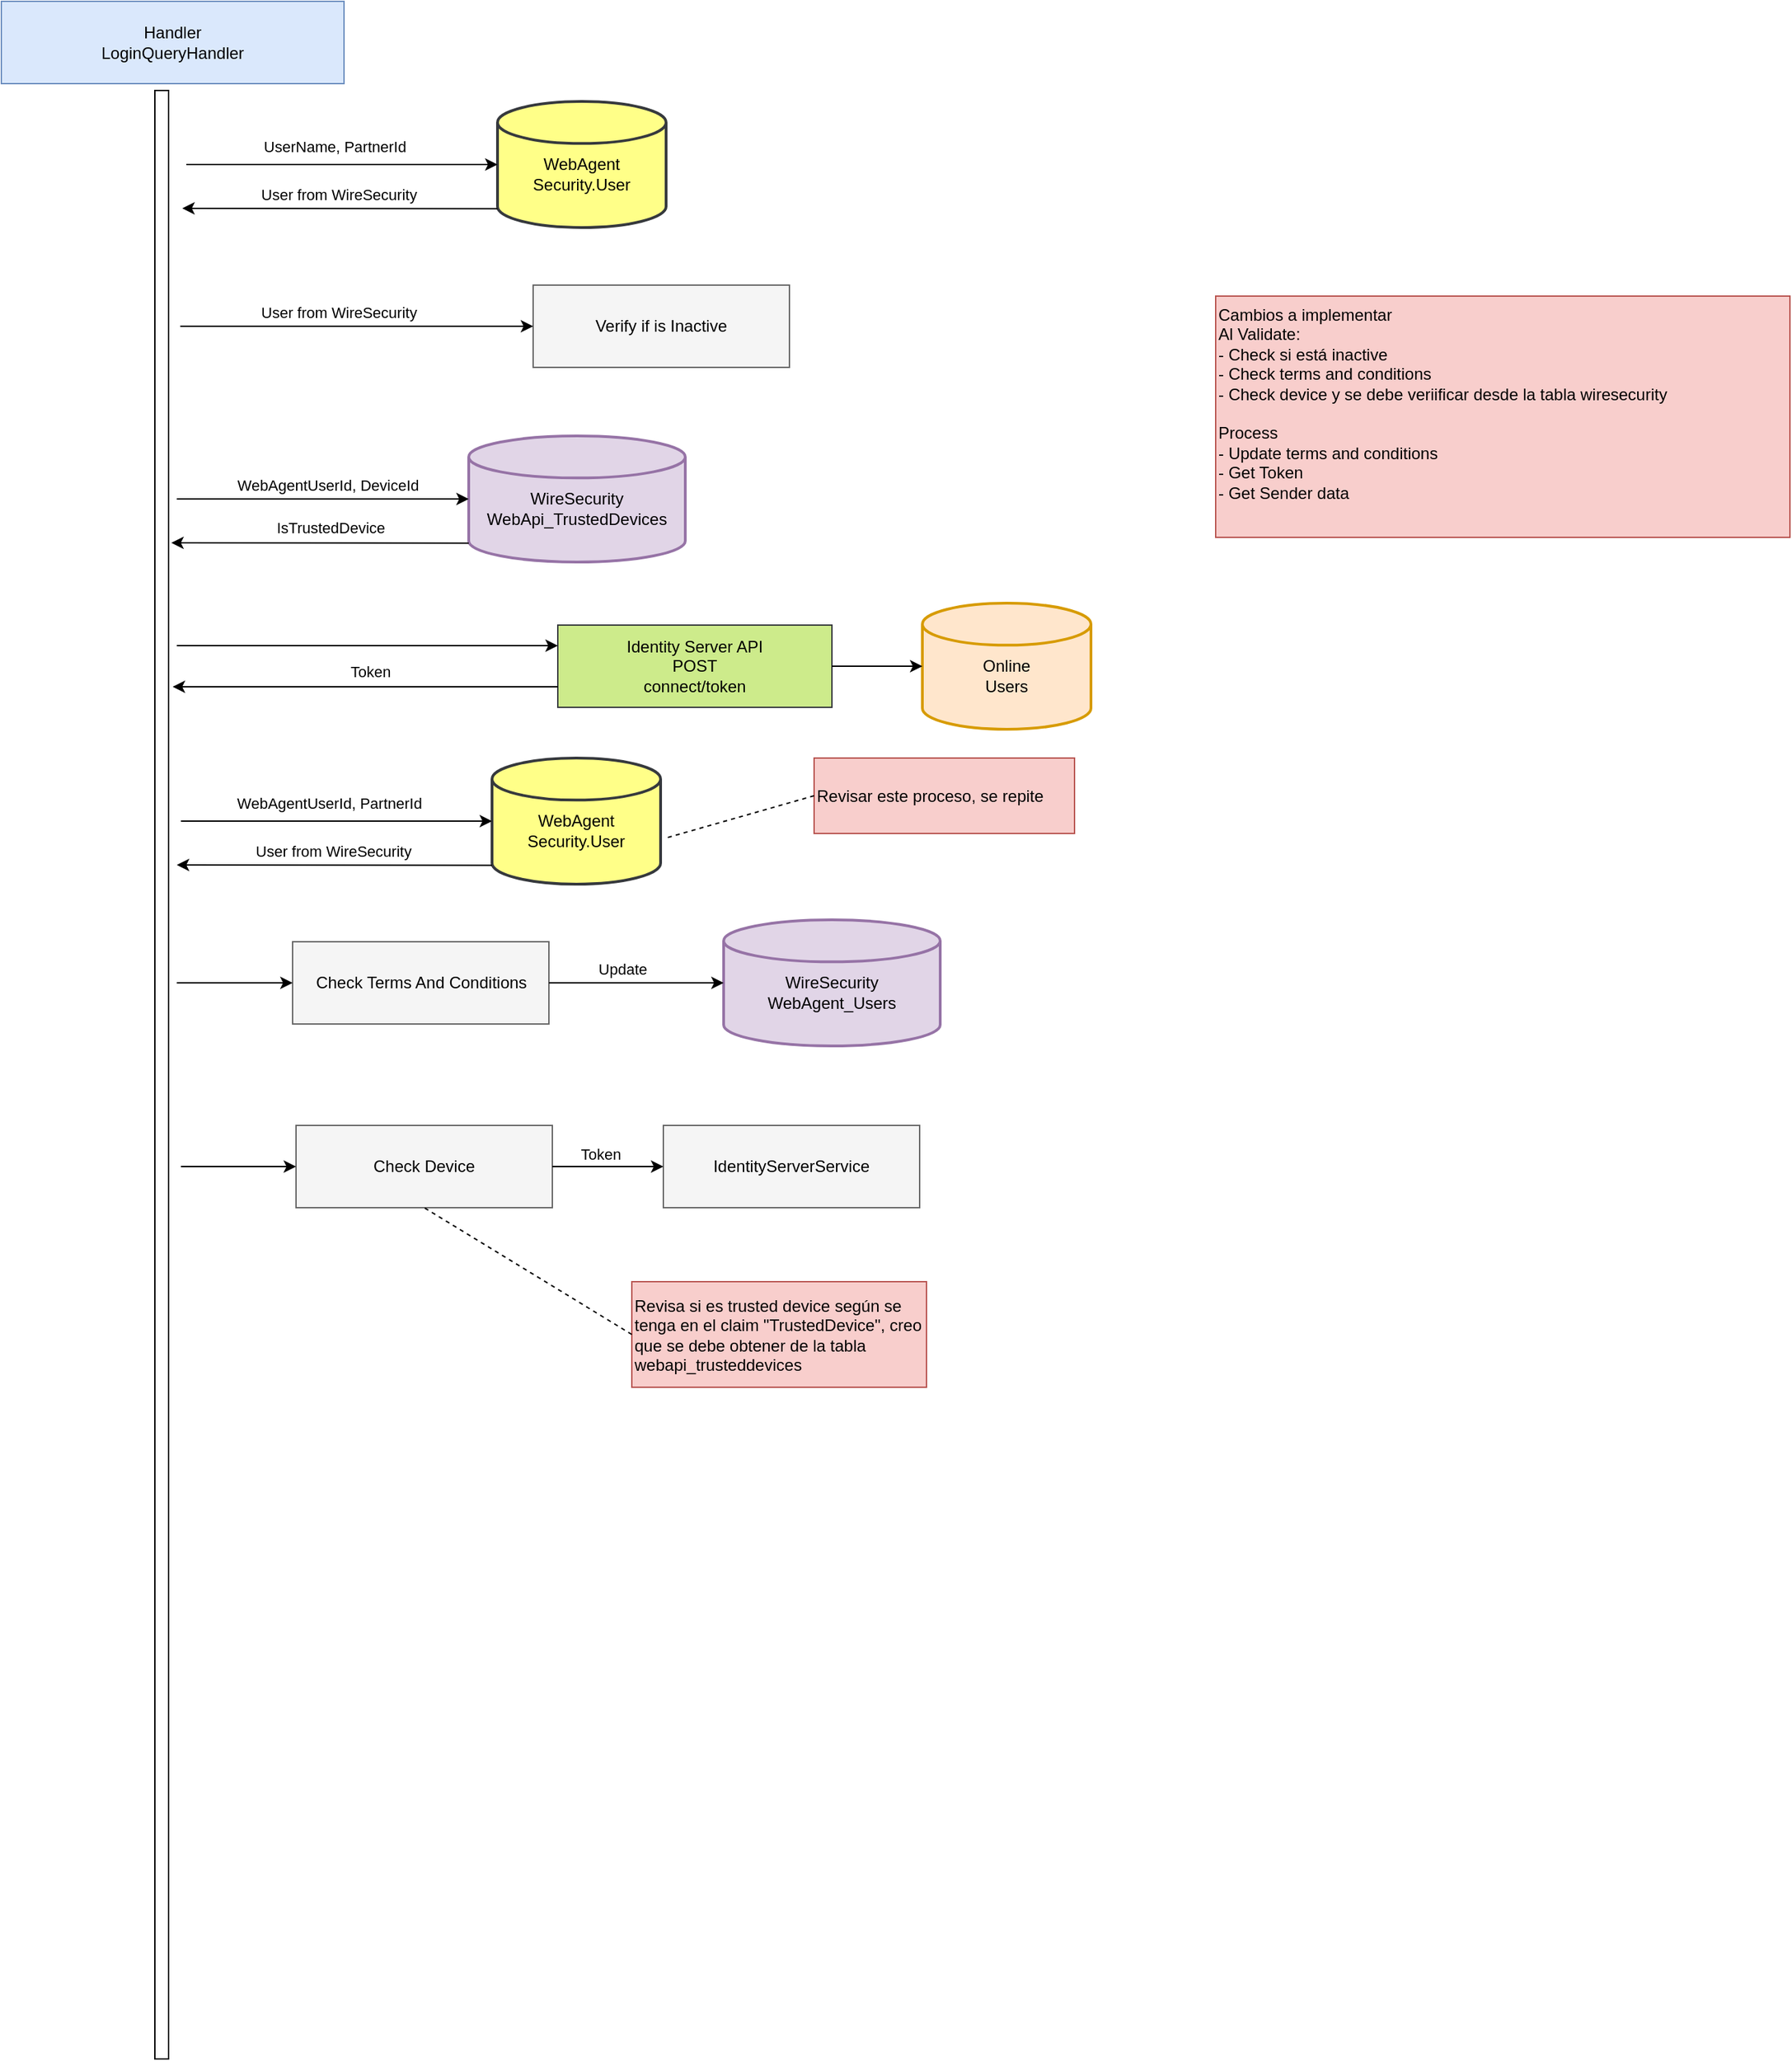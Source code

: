 <mxfile version="21.1.8" type="github">
  <diagram name="Page-1" id="efa7a0a1-bf9b-a30e-e6df-94a7791c09e9">
    <mxGraphModel dx="2074" dy="2356" grid="0" gridSize="10" guides="1" tooltips="1" connect="1" arrows="1" fold="1" page="0" pageScale="1" pageWidth="826" pageHeight="1169" background="none" math="0" shadow="0">
      <root>
        <mxCell id="0" />
        <mxCell id="1" parent="0" />
        <mxCell id="MLKeYVqBa8RRxU8ndWpH-114" value="&lt;br&gt;WebAgent&lt;br&gt;Security.User" style="strokeWidth=2;html=1;shape=mxgraph.flowchart.database;whiteSpace=wrap;fillColor=#ffff88;strokeColor=#36393d;" parent="1" vertex="1">
          <mxGeometry x="17" y="-1403" width="123" height="92" as="geometry" />
        </mxCell>
        <mxCell id="MLKeYVqBa8RRxU8ndWpH-116" value="&lt;font color=&quot;#000000&quot;&gt;Identity Server API&lt;br&gt;POST&lt;br&gt;connect/token&lt;/font&gt;" style="rounded=0;whiteSpace=wrap;html=1;fillColor=#cdeb8b;strokeColor=#36393d;" parent="1" vertex="1">
          <mxGeometry x="61" y="-1021" width="200" height="60" as="geometry" />
        </mxCell>
        <mxCell id="MLKeYVqBa8RRxU8ndWpH-118" value="" style="endArrow=classic;html=1;rounded=0;entryX=0;entryY=0.25;entryDx=0;entryDy=0;" parent="1" target="MLKeYVqBa8RRxU8ndWpH-116" edge="1">
          <mxGeometry width="50" height="50" relative="1" as="geometry">
            <mxPoint x="-217" y="-1006" as="sourcePoint" />
            <mxPoint x="105" y="-930" as="targetPoint" />
          </mxGeometry>
        </mxCell>
        <mxCell id="MLKeYVqBa8RRxU8ndWpH-119" value="&lt;br&gt;Online&lt;br&gt;Users" style="strokeWidth=2;html=1;shape=mxgraph.flowchart.database;whiteSpace=wrap;fillColor=#ffe6cc;strokeColor=#d79b00;" parent="1" vertex="1">
          <mxGeometry x="327" y="-1037" width="123" height="92" as="geometry" />
        </mxCell>
        <mxCell id="MLKeYVqBa8RRxU8ndWpH-121" value="&lt;br&gt;WireSecurity&lt;br&gt;WebApi_TrustedDevices" style="strokeWidth=2;html=1;shape=mxgraph.flowchart.database;whiteSpace=wrap;fillColor=#e1d5e7;strokeColor=#9673a6;" parent="1" vertex="1">
          <mxGeometry x="-4" y="-1159" width="158" height="92" as="geometry" />
        </mxCell>
        <mxCell id="MLKeYVqBa8RRxU8ndWpH-123" value="" style="endArrow=classic;html=1;rounded=0;entryX=0;entryY=0.5;entryDx=0;entryDy=0;entryPerimeter=0;exitX=1;exitY=0.5;exitDx=0;exitDy=0;" parent="1" source="MLKeYVqBa8RRxU8ndWpH-116" target="MLKeYVqBa8RRxU8ndWpH-119" edge="1">
          <mxGeometry width="50" height="50" relative="1" as="geometry">
            <mxPoint x="31" y="-1120" as="sourcePoint" />
            <mxPoint x="126" y="-1120" as="targetPoint" />
          </mxGeometry>
        </mxCell>
        <mxCell id="MLKeYVqBa8RRxU8ndWpH-124" value="" style="endArrow=classic;html=1;rounded=0;entryX=0;entryY=0.5;entryDx=0;entryDy=0;entryPerimeter=0;" parent="1" target="MLKeYVqBa8RRxU8ndWpH-114" edge="1">
          <mxGeometry width="50" height="50" relative="1" as="geometry">
            <mxPoint x="-210" y="-1357" as="sourcePoint" />
            <mxPoint x="-45" y="-1360" as="targetPoint" />
          </mxGeometry>
        </mxCell>
        <mxCell id="MUhubDVM9BwMi47_hHYt-114" value="UserName, PartnerId" style="edgeLabel;html=1;align=center;verticalAlign=middle;resizable=0;points=[];" parent="MLKeYVqBa8RRxU8ndWpH-124" vertex="1" connectable="0">
          <mxGeometry x="0.233" relative="1" as="geometry">
            <mxPoint x="-32" y="-13" as="offset" />
          </mxGeometry>
        </mxCell>
        <mxCell id="MUhubDVM9BwMi47_hHYt-118" value="" style="endArrow=classic;html=1;rounded=0;exitX=0;exitY=0.85;exitDx=0;exitDy=0;exitPerimeter=0;" parent="1" source="MLKeYVqBa8RRxU8ndWpH-114" edge="1">
          <mxGeometry width="50" height="50" relative="1" as="geometry">
            <mxPoint x="23" y="-1470" as="sourcePoint" />
            <mxPoint x="-213" y="-1325" as="targetPoint" />
          </mxGeometry>
        </mxCell>
        <mxCell id="MUhubDVM9BwMi47_hHYt-119" value="User from WireSecurity" style="edgeLabel;html=1;align=center;verticalAlign=middle;resizable=0;points=[];" parent="MUhubDVM9BwMi47_hHYt-118" vertex="1" connectable="0">
          <mxGeometry x="0.422" y="1" relative="1" as="geometry">
            <mxPoint x="47" y="-11" as="offset" />
          </mxGeometry>
        </mxCell>
        <mxCell id="MUhubDVM9BwMi47_hHYt-124" value="&lt;font color=&quot;#000000&quot;&gt;Handler&lt;br&gt;LoginQueryHandler&lt;br&gt;&lt;/font&gt;" style="rounded=0;whiteSpace=wrap;html=1;fillColor=#dae8fc;strokeColor=#6c8ebf;" parent="1" vertex="1">
          <mxGeometry x="-345" y="-1476" width="250" height="60" as="geometry" />
        </mxCell>
        <mxCell id="MUhubDVM9BwMi47_hHYt-125" value="" style="html=1;points=[];perimeter=orthogonalPerimeter;outlineConnect=0;targetShapes=umlLifeline;portConstraint=eastwest;newEdgeStyle={&quot;edgeStyle&quot;:&quot;elbowEdgeStyle&quot;,&quot;elbow&quot;:&quot;vertical&quot;,&quot;curved&quot;:0,&quot;rounded&quot;:0};" parent="1" vertex="1">
          <mxGeometry x="-233" y="-1411" width="10" height="1436" as="geometry" />
        </mxCell>
        <mxCell id="MUhubDVM9BwMi47_hHYt-154" value="" style="endArrow=classic;html=1;rounded=0;entryX=0;entryY=0.5;entryDx=0;entryDy=0;entryPerimeter=0;" parent="1" target="MLKeYVqBa8RRxU8ndWpH-121" edge="1">
          <mxGeometry width="50" height="50" relative="1" as="geometry">
            <mxPoint x="-217" y="-1113" as="sourcePoint" />
            <mxPoint x="91" y="-1256" as="targetPoint" />
          </mxGeometry>
        </mxCell>
        <mxCell id="sMybmjBBknjoh3TIYzj4-4" value="WebAgentUserId, DeviceId" style="edgeLabel;html=1;align=center;verticalAlign=middle;resizable=0;points=[];" parent="MUhubDVM9BwMi47_hHYt-154" vertex="1" connectable="0">
          <mxGeometry x="0.277" y="-1" relative="1" as="geometry">
            <mxPoint x="-26" y="-11" as="offset" />
          </mxGeometry>
        </mxCell>
        <mxCell id="sMybmjBBknjoh3TIYzj4-2" value="" style="endArrow=classic;html=1;rounded=0;exitX=0;exitY=0.85;exitDx=0;exitDy=0;exitPerimeter=0;" parent="1" source="MLKeYVqBa8RRxU8ndWpH-121" edge="1">
          <mxGeometry width="50" height="50" relative="1" as="geometry">
            <mxPoint x="-14" y="-1079" as="sourcePoint" />
            <mxPoint x="-221" y="-1081" as="targetPoint" />
          </mxGeometry>
        </mxCell>
        <mxCell id="sMybmjBBknjoh3TIYzj4-5" value="IsTrustedDevice" style="edgeLabel;html=1;align=center;verticalAlign=middle;resizable=0;points=[];" parent="sMybmjBBknjoh3TIYzj4-2" vertex="1" connectable="0">
          <mxGeometry x="-0.263" y="-2" relative="1" as="geometry">
            <mxPoint x="-21" y="-9" as="offset" />
          </mxGeometry>
        </mxCell>
        <mxCell id="sMybmjBBknjoh3TIYzj4-6" value="&lt;br&gt;WebAgent&lt;br&gt;Security.User" style="strokeWidth=2;html=1;shape=mxgraph.flowchart.database;whiteSpace=wrap;fillColor=#ffff88;strokeColor=#36393d;" parent="1" vertex="1">
          <mxGeometry x="13" y="-924" width="123" height="92" as="geometry" />
        </mxCell>
        <mxCell id="sMybmjBBknjoh3TIYzj4-7" value="" style="endArrow=classic;html=1;rounded=0;entryX=0;entryY=0.5;entryDx=0;entryDy=0;entryPerimeter=0;" parent="1" target="sMybmjBBknjoh3TIYzj4-6" edge="1">
          <mxGeometry width="50" height="50" relative="1" as="geometry">
            <mxPoint x="-214" y="-878" as="sourcePoint" />
            <mxPoint x="-49" y="-881" as="targetPoint" />
          </mxGeometry>
        </mxCell>
        <mxCell id="sMybmjBBknjoh3TIYzj4-8" value="WebAgentUserId, PartnerId" style="edgeLabel;html=1;align=center;verticalAlign=middle;resizable=0;points=[];" parent="sMybmjBBknjoh3TIYzj4-7" vertex="1" connectable="0">
          <mxGeometry x="0.233" relative="1" as="geometry">
            <mxPoint x="-32" y="-13" as="offset" />
          </mxGeometry>
        </mxCell>
        <mxCell id="sMybmjBBknjoh3TIYzj4-9" value="" style="endArrow=classic;html=1;rounded=0;exitX=0;exitY=0.85;exitDx=0;exitDy=0;exitPerimeter=0;" parent="1" source="sMybmjBBknjoh3TIYzj4-6" edge="1">
          <mxGeometry width="50" height="50" relative="1" as="geometry">
            <mxPoint x="19" y="-991" as="sourcePoint" />
            <mxPoint x="-217" y="-846" as="targetPoint" />
          </mxGeometry>
        </mxCell>
        <mxCell id="sMybmjBBknjoh3TIYzj4-10" value="User from WireSecurity" style="edgeLabel;html=1;align=center;verticalAlign=middle;resizable=0;points=[];" parent="sMybmjBBknjoh3TIYzj4-9" vertex="1" connectable="0">
          <mxGeometry x="0.422" y="1" relative="1" as="geometry">
            <mxPoint x="47" y="-11" as="offset" />
          </mxGeometry>
        </mxCell>
        <mxCell id="sMybmjBBknjoh3TIYzj4-11" value="Revisar este proceso, se repite" style="text;html=1;strokeColor=#b85450;fillColor=#f8cecc;align=left;verticalAlign=middle;whiteSpace=wrap;rounded=0;" parent="1" vertex="1">
          <mxGeometry x="248" y="-924" width="190" height="55" as="geometry" />
        </mxCell>
        <mxCell id="sMybmjBBknjoh3TIYzj4-12" value="" style="endArrow=none;dashed=1;html=1;rounded=0;exitX=0;exitY=0.5;exitDx=0;exitDy=0;" parent="1" source="sMybmjBBknjoh3TIYzj4-11" edge="1">
          <mxGeometry width="50" height="50" relative="1" as="geometry">
            <mxPoint x="172" y="-1029" as="sourcePoint" />
            <mxPoint x="141" y="-866" as="targetPoint" />
          </mxGeometry>
        </mxCell>
        <mxCell id="sMybmjBBknjoh3TIYzj4-13" value="&lt;font color=&quot;#000000&quot;&gt;Check Device&lt;br&gt;&lt;/font&gt;" style="rounded=0;whiteSpace=wrap;html=1;fillColor=#f5f5f5;strokeColor=#666666;fontColor=#333333;" parent="1" vertex="1">
          <mxGeometry x="-130" y="-656" width="187" height="60" as="geometry" />
        </mxCell>
        <mxCell id="sMybmjBBknjoh3TIYzj4-14" value="" style="endArrow=classic;html=1;rounded=0;entryX=0;entryY=0.5;entryDx=0;entryDy=0;" parent="1" target="sMybmjBBknjoh3TIYzj4-13" edge="1">
          <mxGeometry width="50" height="50" relative="1" as="geometry">
            <mxPoint x="-214" y="-626" as="sourcePoint" />
            <mxPoint x="-135" y="-626.5" as="targetPoint" />
          </mxGeometry>
        </mxCell>
        <mxCell id="sMybmjBBknjoh3TIYzj4-15" value="Revisa si es trusted device según se tenga en el claim &quot;TrustedDevice&quot;, creo que se debe obtener de la tabla webapi_trusteddevices" style="text;html=1;strokeColor=#b85450;fillColor=#f8cecc;align=left;verticalAlign=middle;whiteSpace=wrap;rounded=0;" parent="1" vertex="1">
          <mxGeometry x="115" y="-542" width="215" height="77" as="geometry" />
        </mxCell>
        <mxCell id="sMybmjBBknjoh3TIYzj4-16" value="" style="endArrow=none;dashed=1;html=1;rounded=0;exitX=0;exitY=0.5;exitDx=0;exitDy=0;entryX=0.5;entryY=1;entryDx=0;entryDy=0;" parent="1" source="sMybmjBBknjoh3TIYzj4-15" target="sMybmjBBknjoh3TIYzj4-13" edge="1">
          <mxGeometry width="50" height="50" relative="1" as="geometry">
            <mxPoint x="360" y="-798" as="sourcePoint" />
            <mxPoint x="329" y="-635" as="targetPoint" />
          </mxGeometry>
        </mxCell>
        <mxCell id="sMybmjBBknjoh3TIYzj4-17" value="&lt;font color=&quot;#000000&quot;&gt;IdentityServerService&lt;br&gt;&lt;/font&gt;" style="rounded=0;whiteSpace=wrap;html=1;fillColor=#f5f5f5;strokeColor=#666666;fontColor=#333333;" parent="1" vertex="1">
          <mxGeometry x="138" y="-656" width="187" height="60" as="geometry" />
        </mxCell>
        <mxCell id="sMybmjBBknjoh3TIYzj4-19" value="" style="endArrow=classic;html=1;rounded=0;entryX=0;entryY=0.5;entryDx=0;entryDy=0;exitX=1;exitY=0.5;exitDx=0;exitDy=0;" parent="1" source="sMybmjBBknjoh3TIYzj4-13" target="sMybmjBBknjoh3TIYzj4-17" edge="1">
          <mxGeometry width="50" height="50" relative="1" as="geometry">
            <mxPoint x="86" y="-654" as="sourcePoint" />
            <mxPoint x="-120" y="-616" as="targetPoint" />
          </mxGeometry>
        </mxCell>
        <mxCell id="sMybmjBBknjoh3TIYzj4-20" value="Token" style="edgeLabel;html=1;align=center;verticalAlign=middle;resizable=0;points=[];" parent="sMybmjBBknjoh3TIYzj4-19" vertex="1" connectable="0">
          <mxGeometry x="-0.457" y="-2" relative="1" as="geometry">
            <mxPoint x="13" y="-11" as="offset" />
          </mxGeometry>
        </mxCell>
        <mxCell id="sMybmjBBknjoh3TIYzj4-21" value="" style="endArrow=classic;html=1;rounded=0;exitX=0;exitY=0.75;exitDx=0;exitDy=0;" parent="1" source="MLKeYVqBa8RRxU8ndWpH-116" edge="1">
          <mxGeometry width="50" height="50" relative="1" as="geometry">
            <mxPoint x="6" y="-1071" as="sourcePoint" />
            <mxPoint x="-220" y="-976" as="targetPoint" />
          </mxGeometry>
        </mxCell>
        <mxCell id="sMybmjBBknjoh3TIYzj4-22" value="Token" style="edgeLabel;html=1;align=center;verticalAlign=middle;resizable=0;points=[];" parent="sMybmjBBknjoh3TIYzj4-21" vertex="1" connectable="0">
          <mxGeometry x="-0.263" y="-2" relative="1" as="geometry">
            <mxPoint x="-34" y="-9" as="offset" />
          </mxGeometry>
        </mxCell>
        <mxCell id="sMybmjBBknjoh3TIYzj4-23" value="&lt;font color=&quot;#000000&quot;&gt;Check Terms And Conditions&lt;br&gt;&lt;/font&gt;" style="rounded=0;whiteSpace=wrap;html=1;fillColor=#f5f5f5;strokeColor=#666666;fontColor=#333333;" parent="1" vertex="1">
          <mxGeometry x="-132.5" y="-790" width="187" height="60" as="geometry" />
        </mxCell>
        <mxCell id="sMybmjBBknjoh3TIYzj4-24" value="" style="endArrow=classic;html=1;rounded=0;entryX=0;entryY=0.5;entryDx=0;entryDy=0;" parent="1" target="sMybmjBBknjoh3TIYzj4-23" edge="1">
          <mxGeometry width="50" height="50" relative="1" as="geometry">
            <mxPoint x="-217" y="-760" as="sourcePoint" />
            <mxPoint x="-139" y="-760.5" as="targetPoint" />
          </mxGeometry>
        </mxCell>
        <mxCell id="sMybmjBBknjoh3TIYzj4-25" value="&lt;br&gt;WireSecurity&lt;br&gt;WebAgent_Users" style="strokeWidth=2;html=1;shape=mxgraph.flowchart.database;whiteSpace=wrap;fillColor=#e1d5e7;strokeColor=#9673a6;" parent="1" vertex="1">
          <mxGeometry x="182" y="-806" width="158" height="92" as="geometry" />
        </mxCell>
        <mxCell id="sMybmjBBknjoh3TIYzj4-26" value="" style="endArrow=classic;html=1;rounded=0;entryX=0;entryY=0.5;entryDx=0;entryDy=0;entryPerimeter=0;exitX=1;exitY=0.5;exitDx=0;exitDy=0;" parent="1" source="sMybmjBBknjoh3TIYzj4-23" target="sMybmjBBknjoh3TIYzj4-25" edge="1">
          <mxGeometry width="50" height="50" relative="1" as="geometry">
            <mxPoint x="63" y="-760.5" as="sourcePoint" />
            <mxPoint x="148" y="-760.5" as="targetPoint" />
          </mxGeometry>
        </mxCell>
        <mxCell id="sMybmjBBknjoh3TIYzj4-27" value="Update" style="edgeLabel;html=1;align=center;verticalAlign=middle;resizable=0;points=[];" parent="sMybmjBBknjoh3TIYzj4-26" vertex="1" connectable="0">
          <mxGeometry x="-0.584" y="-3" relative="1" as="geometry">
            <mxPoint x="27" y="-13" as="offset" />
          </mxGeometry>
        </mxCell>
        <mxCell id="sMybmjBBknjoh3TIYzj4-28" value="&lt;font color=&quot;#000000&quot;&gt;Verify if is Inactive&lt;br&gt;&lt;/font&gt;" style="rounded=0;whiteSpace=wrap;html=1;fillColor=#f5f5f5;strokeColor=#666666;fontColor=#333333;" parent="1" vertex="1">
          <mxGeometry x="43" y="-1269" width="187" height="60" as="geometry" />
        </mxCell>
        <mxCell id="sMybmjBBknjoh3TIYzj4-29" value="" style="endArrow=classic;html=1;rounded=0;entryX=0;entryY=0.5;entryDx=0;entryDy=0;" parent="1" target="sMybmjBBknjoh3TIYzj4-28" edge="1">
          <mxGeometry width="50" height="50" relative="1" as="geometry">
            <mxPoint x="-214.5" y="-1239" as="sourcePoint" />
            <mxPoint x="-136.5" y="-1239.5" as="targetPoint" />
          </mxGeometry>
        </mxCell>
        <mxCell id="sMybmjBBknjoh3TIYzj4-30" value="User from WireSecurity" style="edgeLabel;html=1;align=center;verticalAlign=middle;resizable=0;points=[];" parent="sMybmjBBknjoh3TIYzj4-29" vertex="1" connectable="0">
          <mxGeometry x="-0.282" y="2" relative="1" as="geometry">
            <mxPoint x="23" y="-8" as="offset" />
          </mxGeometry>
        </mxCell>
        <mxCell id="sMybmjBBknjoh3TIYzj4-31" value="Cambios a implementar&lt;br&gt;Al Validate:&amp;nbsp;&lt;br&gt;- Check si está inactive&lt;br&gt;- Check terms and conditions&lt;br&gt;- Check device y se debe veriificar desde la tabla wiresecurity&lt;br&gt;&lt;br&gt;Process&lt;br&gt;- Update terms and conditions&lt;br&gt;- Get Token&lt;br&gt;- Get Sender data" style="text;html=1;strokeColor=#b85450;fillColor=#f8cecc;align=left;verticalAlign=top;whiteSpace=wrap;rounded=0;" parent="1" vertex="1">
          <mxGeometry x="541" y="-1261" width="419" height="176" as="geometry" />
        </mxCell>
      </root>
    </mxGraphModel>
  </diagram>
</mxfile>
